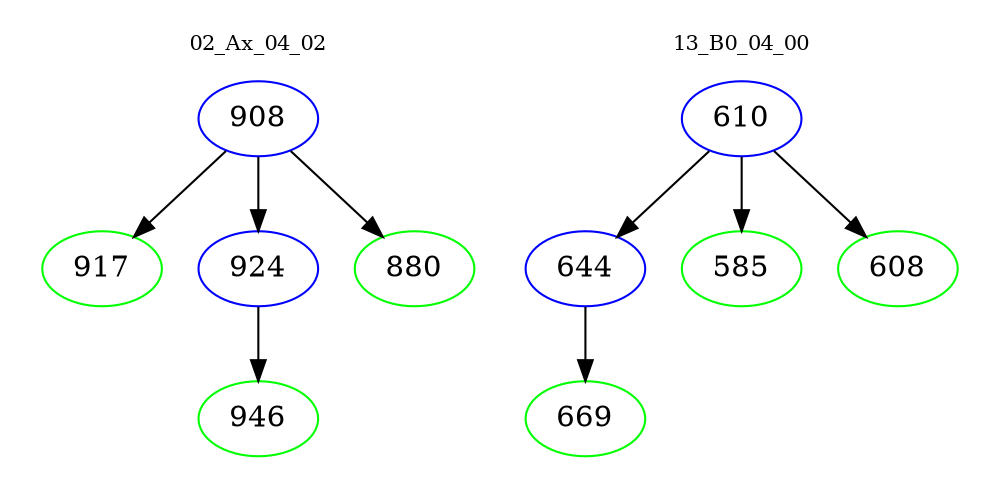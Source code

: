 digraph{
subgraph cluster_0 {
color = white
label = "02_Ax_04_02";
fontsize=10;
T0_908 [label="908", color="blue"]
T0_908 -> T0_917 [color="black"]
T0_917 [label="917", color="green"]
T0_908 -> T0_924 [color="black"]
T0_924 [label="924", color="blue"]
T0_924 -> T0_946 [color="black"]
T0_946 [label="946", color="green"]
T0_908 -> T0_880 [color="black"]
T0_880 [label="880", color="green"]
}
subgraph cluster_1 {
color = white
label = "13_B0_04_00";
fontsize=10;
T1_610 [label="610", color="blue"]
T1_610 -> T1_644 [color="black"]
T1_644 [label="644", color="blue"]
T1_644 -> T1_669 [color="black"]
T1_669 [label="669", color="green"]
T1_610 -> T1_585 [color="black"]
T1_585 [label="585", color="green"]
T1_610 -> T1_608 [color="black"]
T1_608 [label="608", color="green"]
}
}
